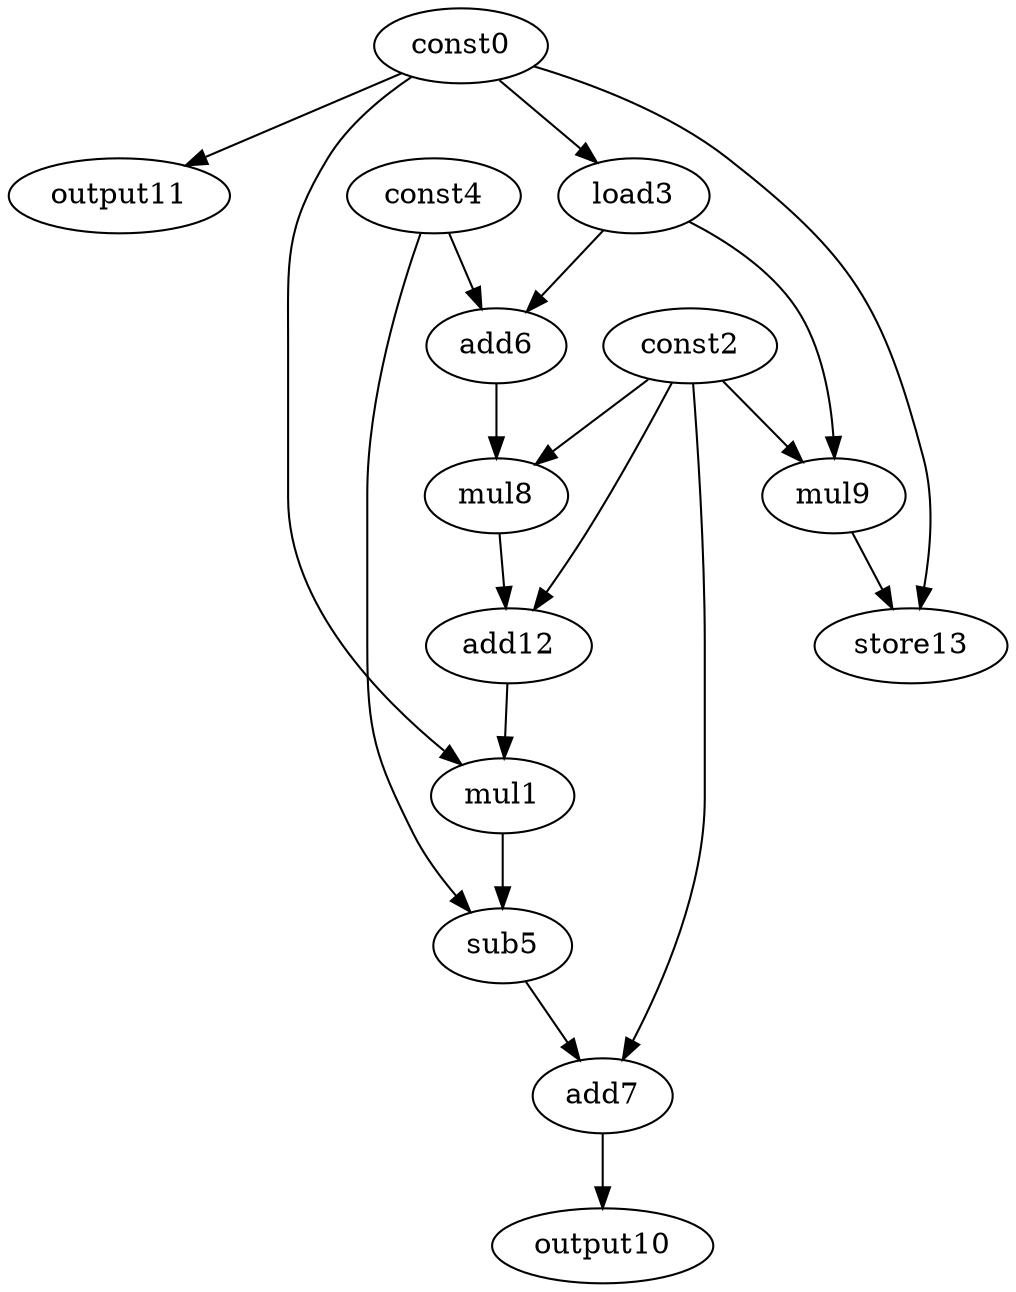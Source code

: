digraph G { 
const0[opcode=const]; 
mul1[opcode=mul]; 
const2[opcode=const]; 
load3[opcode=load]; 
const4[opcode=const]; 
sub5[opcode=sub]; 
add6[opcode=add]; 
add7[opcode=add]; 
mul8[opcode=mul]; 
mul9[opcode=mul]; 
output10[opcode=output]; 
output11[opcode=output]; 
add12[opcode=add]; 
store13[opcode=store]; 
const0->load3[operand=0];
const0->output11[operand=0];
load3->add6[operand=0];
const4->add6[operand=1];
const2->mul9[operand=0];
load3->mul9[operand=1];
const2->mul8[operand=0];
add6->mul8[operand=1];
const0->store13[operand=0];
mul9->store13[operand=1];
mul8->add12[operand=0];
const2->add12[operand=1];
const0->mul1[operand=0];
add12->mul1[operand=1];
mul1->sub5[operand=0];
const4->sub5[operand=1];
const2->add7[operand=0];
sub5->add7[operand=1];
add7->output10[operand=0];
}

